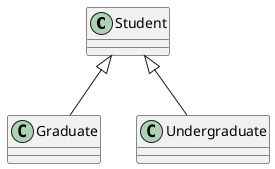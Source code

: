 @startuml
class Student
class Graduate
class Undergraduate
Student <|-- Graduate
Student <|-- Undergraduate
@enduml
